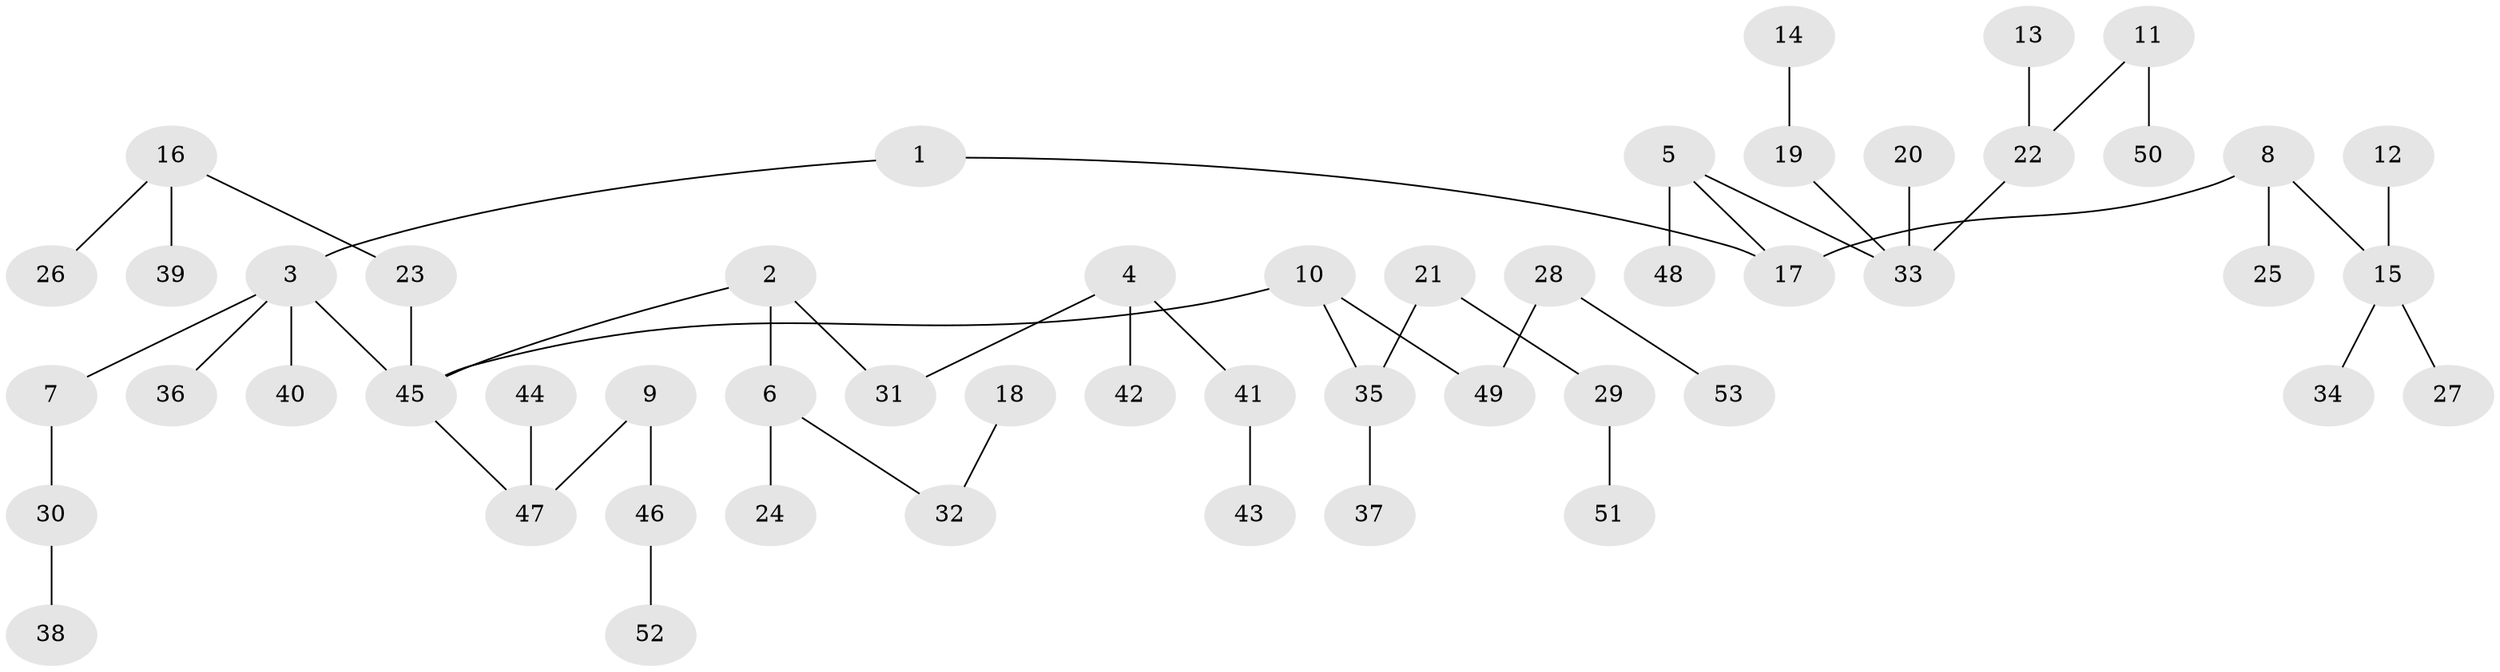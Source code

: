 // original degree distribution, {6: 0.009523809523809525, 3: 0.1619047619047619, 7: 0.009523809523809525, 4: 0.0380952380952381, 1: 0.4857142857142857, 5: 0.047619047619047616, 2: 0.24761904761904763}
// Generated by graph-tools (version 1.1) at 2025/37/03/04/25 23:37:25]
// undirected, 53 vertices, 52 edges
graph export_dot {
  node [color=gray90,style=filled];
  1;
  2;
  3;
  4;
  5;
  6;
  7;
  8;
  9;
  10;
  11;
  12;
  13;
  14;
  15;
  16;
  17;
  18;
  19;
  20;
  21;
  22;
  23;
  24;
  25;
  26;
  27;
  28;
  29;
  30;
  31;
  32;
  33;
  34;
  35;
  36;
  37;
  38;
  39;
  40;
  41;
  42;
  43;
  44;
  45;
  46;
  47;
  48;
  49;
  50;
  51;
  52;
  53;
  1 -- 3 [weight=1.0];
  1 -- 17 [weight=1.0];
  2 -- 6 [weight=1.0];
  2 -- 31 [weight=1.0];
  2 -- 45 [weight=1.0];
  3 -- 7 [weight=1.0];
  3 -- 36 [weight=1.0];
  3 -- 40 [weight=1.0];
  3 -- 45 [weight=1.0];
  4 -- 31 [weight=1.0];
  4 -- 41 [weight=1.0];
  4 -- 42 [weight=1.0];
  5 -- 17 [weight=1.0];
  5 -- 33 [weight=1.0];
  5 -- 48 [weight=1.0];
  6 -- 24 [weight=1.0];
  6 -- 32 [weight=1.0];
  7 -- 30 [weight=1.0];
  8 -- 15 [weight=1.0];
  8 -- 17 [weight=1.0];
  8 -- 25 [weight=1.0];
  9 -- 46 [weight=1.0];
  9 -- 47 [weight=1.0];
  10 -- 35 [weight=1.0];
  10 -- 45 [weight=1.0];
  10 -- 49 [weight=1.0];
  11 -- 22 [weight=1.0];
  11 -- 50 [weight=1.0];
  12 -- 15 [weight=1.0];
  13 -- 22 [weight=1.0];
  14 -- 19 [weight=1.0];
  15 -- 27 [weight=1.0];
  15 -- 34 [weight=1.0];
  16 -- 23 [weight=1.0];
  16 -- 26 [weight=1.0];
  16 -- 39 [weight=1.0];
  18 -- 32 [weight=1.0];
  19 -- 33 [weight=1.0];
  20 -- 33 [weight=1.0];
  21 -- 29 [weight=1.0];
  21 -- 35 [weight=1.0];
  22 -- 33 [weight=1.0];
  23 -- 45 [weight=1.0];
  28 -- 49 [weight=1.0];
  28 -- 53 [weight=1.0];
  29 -- 51 [weight=1.0];
  30 -- 38 [weight=1.0];
  35 -- 37 [weight=1.0];
  41 -- 43 [weight=1.0];
  44 -- 47 [weight=1.0];
  45 -- 47 [weight=1.0];
  46 -- 52 [weight=1.0];
}
